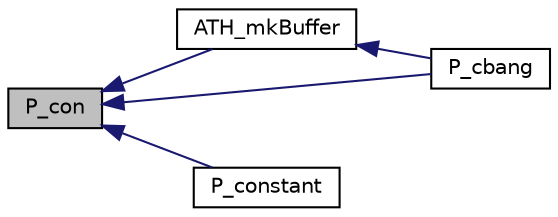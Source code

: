 digraph "P_con"
{
  edge [fontname="Helvetica",fontsize="10",labelfontname="Helvetica",labelfontsize="10"];
  node [fontname="Helvetica",fontsize="10",shape=record];
  rankdir="LR";
  Node444 [label="P_con",height=0.2,width=0.4,color="black", fillcolor="grey75", style="filled", fontcolor="black"];
  Node444 -> Node445 [dir="back",color="midnightblue",fontsize="10",style="solid"];
  Node445 [label="ATH_mkBuffer",height=0.2,width=0.4,color="black", fillcolor="white", style="filled",URL="$atlast_8c.html#a752f93108351e17e769e8f97973e2cf1"];
  Node445 -> Node446 [dir="back",color="midnightblue",fontsize="10",style="solid"];
  Node446 [label="P_cbang",height=0.2,width=0.4,color="black", fillcolor="white", style="filled",URL="$FreeRTOS_2atlast_8c.html#a2357cc28a3f7a8ef2868b6e9bcc5d661"];
  Node444 -> Node447 [dir="back",color="midnightblue",fontsize="10",style="solid"];
  Node447 [label="P_constant",height=0.2,width=0.4,color="black", fillcolor="white", style="filled",URL="$atlast_8c.html#af5a8076abc8b94eb0031292e57a6b375"];
  Node444 -> Node446 [dir="back",color="midnightblue",fontsize="10",style="solid"];
}
